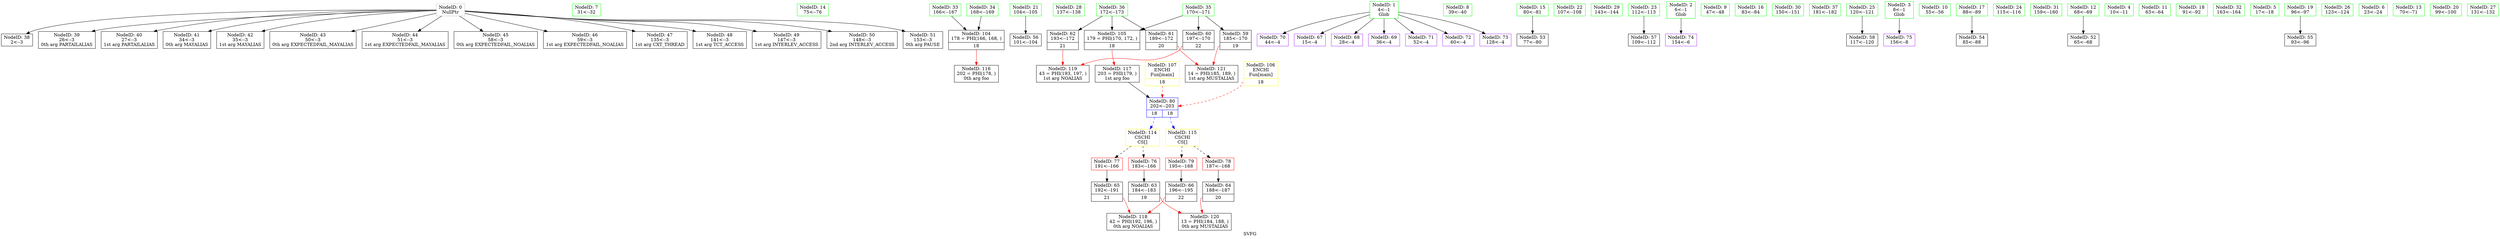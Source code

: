 digraph "SVFG" {
	label="SVFG";

	Node0x7fab3ae005f0 [shape=record,color=grey,label="{NodeID: 0\nNullPtr}"];
	Node0x7fab3ae005f0 -> Node0x7fab3ae01a00[style=solid];
	Node0x7fab3ae005f0 -> Node0x7fab3ae01a50[style=solid];
	Node0x7fab3ae005f0 -> Node0x7fab3ae01aa0[style=solid];
	Node0x7fab3ae005f0 -> Node0x7fab3ae01af0[style=solid];
	Node0x7fab3ae005f0 -> Node0x7fab3ae01b40[style=solid];
	Node0x7fab3ae005f0 -> Node0x7fab3ae01b90[style=solid];
	Node0x7fab3ae005f0 -> Node0x7fab3ae01be0[style=solid];
	Node0x7fab3ae005f0 -> Node0x7fab3ae01c30[style=solid];
	Node0x7fab3ae005f0 -> Node0x7fab3ae01c80[style=solid];
	Node0x7fab3ae005f0 -> Node0x7fab3ae01cd0[style=solid];
	Node0x7fab3ae005f0 -> Node0x7fab3ae01d20[style=solid];
	Node0x7fab3ae005f0 -> Node0x7fab3ae01d70[style=solid];
	Node0x7fab3ae005f0 -> Node0x7fab3ae01dc0[style=solid];
	Node0x7fab3ae005f0 -> Node0x7fab3ae01e10[style=solid];
	Node0x7fab3ae01050 [shape=record,color=green,label="{NodeID: 7\n31\<--32\n}"];
	Node0x7fab3ae01280 [shape=record,color=green,label="{NodeID: 14\n75\<--76\n}"];
	Node0x7fab3ae035d0 [shape=record,color=black,label="{NodeID: 104\n178 = PHI(166, 168, )\n|{<s0>18}}"];
	Node0x7fab3ae035d0:s0 -> Node0x7fab3af0a8a0[style=solid,color=red];
	Node0x7fab3ae014b0 [shape=record,color=green,label="{NodeID: 21\n104\<--105\n}"];
	Node0x7fab3ae014b0 -> Node0x7fab3ae01fa0[style=solid];
	Node0x7fab3ae016e0 [shape=record,color=green,label="{NodeID: 28\n137\<--138\n}"];
	Node0x7fab3af0ac00 [shape=record,color=black,label="{NodeID: 118\n42 = PHI(192, 196, )\n0th arg NOALIAS }"];
	Node0x7fab3ae01910 [shape=record,color=green,label="{NodeID: 35\n170\<--171\n}"];
	Node0x7fab3ae01910 -> Node0x7fab3ae02090[style=solid];
	Node0x7fab3ae01910 -> Node0x7fab3ae020e0[style=solid];
	Node0x7fab3ae01910 -> Node0x7fab3ae03660[style=solid];
	Node0x7fab3ae01b40 [shape=record,color=black,label="{NodeID: 42\n35\<--3\n1st arg MAYALIAS }"];
	Node0x7fab3ae01d70 [shape=record,color=black,label="{NodeID: 49\n147\<--3\n1st arg INTERLEV_ACCESS }"];
	Node0x7fab3ae01fa0 [shape=record,color=black,label="{NodeID: 56\n101\<--104\n}"];
	Node0x7fab3ae021d0 [shape=record,color=black,label="{NodeID: 63\n184\<--183\n|{<s0>19}}"];
	Node0x7fab3ae021d0:s0 -> Node0x7fab3af0afa0[style=solid,color=red];
	Node0x7fab3ae02400 [shape=record,color=purple,label="{NodeID: 70\n44\<--4\n}"];
	Node0x7fab3ae02630 [shape=record,color=red,label="{NodeID: 77\n191\<--166\n}"];
	Node0x7fab3ae02630 -> Node0x7fab3ae02270[style=solid];
	Node0x7fab3ae00e70 [shape=record,color=green,label="{NodeID: 1\n4\<--1\nGlob }"];
	Node0x7fab3ae00e70 -> Node0x7fab3ae02310[style=solid];
	Node0x7fab3ae00e70 -> Node0x7fab3ae02360[style=solid];
	Node0x7fab3ae00e70 -> Node0x7fab3ae023b0[style=solid];
	Node0x7fab3ae00e70 -> Node0x7fab3ae02400[style=solid];
	Node0x7fab3ae00e70 -> Node0x7fab3ae02450[style=solid];
	Node0x7fab3ae00e70 -> Node0x7fab3ae024a0[style=solid];
	Node0x7fab3ae00e70 -> Node0x7fab3ae024f0[style=solid];
	Node0x7fab3ae010a0 [shape=record,color=green,label="{NodeID: 8\n39\<--40\n}"];
	Node0x7fab3ae012d0 [shape=record,color=green,label="{NodeID: 15\n80\<--81\n}"];
	Node0x7fab3ae012d0 -> Node0x7fab3ae01eb0[style=solid];
	Node0x7fab3ae03660 [shape=record,color=black,label="{NodeID: 105\n179 = PHI(170, 172, )\n|{<s0>18}}"];
	Node0x7fab3ae03660:s0 -> Node0x7fab3af0aa40[style=solid,color=red];
	Node0x7fab3ae01500 [shape=record,color=green,label="{NodeID: 22\n107\<--108\n}"];
	Node0x7fab3ae01730 [shape=record,color=green,label="{NodeID: 29\n143\<--144\n}"];
	Node0x7fab3af0add0 [shape=record,color=black,label="{NodeID: 119\n43 = PHI(193, 197, )\n1st arg NOALIAS }"];
	Node0x7fab3ae01960 [shape=record,color=green,label="{NodeID: 36\n172\<--173\n}"];
	Node0x7fab3ae01960 -> Node0x7fab3ae02130[style=solid];
	Node0x7fab3ae01960 -> Node0x7fab3ae02180[style=solid];
	Node0x7fab3ae01960 -> Node0x7fab3ae03660[style=solid];
	Node0x7fab3ae01b90 [shape=record,color=black,label="{NodeID: 43\n50\<--3\n0th arg EXPECTEDFAIL_MAYALIAS }"];
	Node0x7fab3ae01dc0 [shape=record,color=black,label="{NodeID: 50\n148\<--3\n2nd arg INTERLEV_ACCESS }"];
	Node0x7fab3ae01ff0 [shape=record,color=black,label="{NodeID: 57\n109\<--112\n}"];
	Node0x7fab3ae02220 [shape=record,color=black,label="{NodeID: 64\n188\<--187\n|{<s0>20}}"];
	Node0x7fab3ae02220:s0 -> Node0x7fab3af0afa0[style=solid,color=red];
	Node0x7fab3ae02450 [shape=record,color=purple,label="{NodeID: 71\n52\<--4\n}"];
	Node0x7fab3ae02680 [shape=record,color=red,label="{NodeID: 78\n187\<--168\n}"];
	Node0x7fab3ae02680 -> Node0x7fab3ae02220[style=solid];
	Node0x7fab3ae00ec0 [shape=record,color=green,label="{NodeID: 2\n6\<--1\nGlob }"];
	Node0x7fab3ae00ec0 -> Node0x7fab3ae02540[style=solid];
	Node0x7fab3ae010f0 [shape=record,color=green,label="{NodeID: 9\n47\<--48\n}"];
	Node0x7fab3ae01320 [shape=record,color=green,label="{NodeID: 16\n83\<--84\n}"];
	Node0x7fab3ae036f0 [shape=record,color=yellow,style=double,label="{NodeID: 106\nENCHI\nFun[main]|{<s0>18}}"];
	Node0x7fab3ae036f0:s0 -> Node0x7fab3ae02720[style=dashed,color=red];
	Node0x7fab3ae01550 [shape=record,color=green,label="{NodeID: 23\n112\<--113\n}"];
	Node0x7fab3ae01550 -> Node0x7fab3ae01ff0[style=solid];
	Node0x7fab3ae01780 [shape=record,color=green,label="{NodeID: 30\n150\<--151\n}"];
	Node0x7fab3af0afa0 [shape=record,color=black,label="{NodeID: 120\n13 = PHI(184, 188, )\n0th arg MUSTALIAS }"];
	Node0x7fab3ae019b0 [shape=record,color=green,label="{NodeID: 37\n181\<--182\n}"];
	Node0x7fab3ae01be0 [shape=record,color=black,label="{NodeID: 44\n51\<--3\n1st arg EXPECTEDFAIL_MAYALIAS }"];
	Node0x7fab3ae01e10 [shape=record,color=black,label="{NodeID: 51\n153\<--3\n0th arg PAUSE }"];
	Node0x7fab3ae02040 [shape=record,color=black,label="{NodeID: 58\n117\<--120\n}"];
	Node0x7fab3ae02270 [shape=record,color=black,label="{NodeID: 65\n192\<--191\n|{<s0>21}}"];
	Node0x7fab3ae02270:s0 -> Node0x7fab3af0ac00[style=solid,color=red];
	Node0x7fab3ae024a0 [shape=record,color=purple,label="{NodeID: 72\n60\<--4\n}"];
	Node0x7fab3ae026d0 [shape=record,color=red,label="{NodeID: 79\n195\<--168\n}"];
	Node0x7fab3ae026d0 -> Node0x7fab3ae022c0[style=solid];
	Node0x7fab3ae00f10 [shape=record,color=green,label="{NodeID: 3\n8\<--1\nGlob }"];
	Node0x7fab3ae00f10 -> Node0x7fab3ae02590[style=solid];
	Node0x7fab3ae01140 [shape=record,color=green,label="{NodeID: 10\n55\<--56\n}"];
	Node0x7fab3ae01370 [shape=record,color=green,label="{NodeID: 17\n88\<--89\n}"];
	Node0x7fab3ae01370 -> Node0x7fab3ae01f00[style=solid];
	Node0x7fab3ae03760 [shape=record,color=yellow,style=double,label="{NodeID: 107\nENCHI\nFun[main]|{<s0>18}}"];
	Node0x7fab3ae03760:s0 -> Node0x7fab3ae02720[style=dashed,color=red];
	Node0x7fab3ae015a0 [shape=record,color=green,label="{NodeID: 24\n115\<--116\n}"];
	Node0x7fab3ae03cf0 [shape=record,color=yellow,style=double,label="{NodeID: 114\nCSCHI\nCS[]}"];
	Node0x7fab3ae03cf0 -> Node0x7fab3ae025e0[style=dashed];
	Node0x7fab3ae03cf0 -> Node0x7fab3ae02630[style=dashed];
	Node0x7fab3ae017d0 [shape=record,color=green,label="{NodeID: 31\n159\<--160\n}"];
	Node0x7fab3af0b170 [shape=record,color=black,label="{NodeID: 121\n14 = PHI(185, 189, )\n1st arg MUSTALIAS }"];
	Node0x7fab3ae01a00 [shape=record,color=black,label="{NodeID: 38\n2\<--3\n}"];
	Node0x7fab3ae01c30 [shape=record,color=black,label="{NodeID: 45\n58\<--3\n0th arg EXPECTEDFAIL_NOALIAS }"];
	Node0x7fab3ae01e60 [shape=record,color=black,label="{NodeID: 52\n65\<--68\n}"];
	Node0x7fab3ae02090 [shape=record,color=black,label="{NodeID: 59\n185\<--170\n|{<s0>19}}"];
	Node0x7fab3ae02090:s0 -> Node0x7fab3af0b170[style=solid,color=red];
	Node0x7fab3ae022c0 [shape=record,color=black,label="{NodeID: 66\n196\<--195\n|{<s0>22}}"];
	Node0x7fab3ae022c0:s0 -> Node0x7fab3af0ac00[style=solid,color=red];
	Node0x7fab3ae024f0 [shape=record,color=purple,label="{NodeID: 73\n128\<--4\n}"];
	Node0x7fab3ae02720 [shape=record,color=blue,label="{NodeID: 80\n202\<--203\n|{<s0>18|<s1>18}}"];
	Node0x7fab3ae02720:s0 -> Node0x7fab3ae03cf0[style=dashed,color=blue];
	Node0x7fab3ae02720:s1 -> Node0x7fab3ae03e20[style=dashed,color=blue];
	Node0x7fab3ae00f60 [shape=record,color=green,label="{NodeID: 4\n10\<--11\n}"];
	Node0x7fab3ae01190 [shape=record,color=green,label="{NodeID: 11\n63\<--64\n}"];
	Node0x7fab3ae013c0 [shape=record,color=green,label="{NodeID: 18\n91\<--92\n}"];
	Node0x7fab3ae015f0 [shape=record,color=green,label="{NodeID: 25\n120\<--121\n}"];
	Node0x7fab3ae015f0 -> Node0x7fab3ae02040[style=solid];
	Node0x7fab3ae03e20 [shape=record,color=yellow,style=double,label="{NodeID: 115\nCSCHI\nCS[]}"];
	Node0x7fab3ae03e20 -> Node0x7fab3ae02680[style=dashed];
	Node0x7fab3ae03e20 -> Node0x7fab3ae026d0[style=dashed];
	Node0x7fab3ae01820 [shape=record,color=green,label="{NodeID: 32\n163\<--164\n}"];
	Node0x7fab3ae01a50 [shape=record,color=black,label="{NodeID: 39\n26\<--3\n0th arg PARTAILALIAS }"];
	Node0x7fab3ae01c80 [shape=record,color=black,label="{NodeID: 46\n59\<--3\n1st arg EXPECTEDFAIL_NOALIAS }"];
	Node0x7fab3ae01eb0 [shape=record,color=black,label="{NodeID: 53\n77\<--80\n}"];
	Node0x7fab3ae020e0 [shape=record,color=black,label="{NodeID: 60\n197\<--170\n|{<s0>22}}"];
	Node0x7fab3ae020e0:s0 -> Node0x7fab3af0add0[style=solid,color=red];
	Node0x7fab3ae02310 [shape=record,color=purple,label="{NodeID: 67\n15\<--4\n}"];
	Node0x7fab3ae02540 [shape=record,color=purple,label="{NodeID: 74\n154\<--6\n}"];
	Node0x7fab3ae00fb0 [shape=record,color=green,label="{NodeID: 5\n17\<--18\n}"];
	Node0x7fab3ae011e0 [shape=record,color=green,label="{NodeID: 12\n68\<--69\n}"];
	Node0x7fab3ae011e0 -> Node0x7fab3ae01e60[style=solid];
	Node0x7fab3ae01410 [shape=record,color=green,label="{NodeID: 19\n96\<--97\n}"];
	Node0x7fab3ae01410 -> Node0x7fab3ae01f50[style=solid];
	Node0x7fab3ae01640 [shape=record,color=green,label="{NodeID: 26\n123\<--124\n}"];
	Node0x7fab3af0a8a0 [shape=record,color=black,label="{NodeID: 116\n202 = PHI(178, )\n0th arg foo }"];
	Node0x7fab3ae01870 [shape=record,color=green,label="{NodeID: 33\n166\<--167\n}"];
	Node0x7fab3ae01870 -> Node0x7fab3ae035d0[style=solid];
	Node0x7fab3ae01aa0 [shape=record,color=black,label="{NodeID: 40\n27\<--3\n1st arg PARTAILALIAS }"];
	Node0x7fab3ae01cd0 [shape=record,color=black,label="{NodeID: 47\n135\<--3\n1st arg CXT_THREAD }"];
	Node0x7fab3ae01f00 [shape=record,color=black,label="{NodeID: 54\n85\<--88\n}"];
	Node0x7fab3ae02130 [shape=record,color=black,label="{NodeID: 61\n189\<--172\n|{<s0>20}}"];
	Node0x7fab3ae02130:s0 -> Node0x7fab3af0b170[style=solid,color=red];
	Node0x7fab3ae02360 [shape=record,color=purple,label="{NodeID: 68\n28\<--4\n}"];
	Node0x7fab3ae02590 [shape=record,color=purple,label="{NodeID: 75\n156\<--8\n}"];
	Node0x7fab3ae01000 [shape=record,color=green,label="{NodeID: 6\n23\<--24\n}"];
	Node0x7fab3ae01230 [shape=record,color=green,label="{NodeID: 13\n70\<--71\n}"];
	Node0x7fab3ae01460 [shape=record,color=green,label="{NodeID: 20\n99\<--100\n}"];
	Node0x7fab3ae01690 [shape=record,color=green,label="{NodeID: 27\n131\<--132\n}"];
	Node0x7fab3af0aa40 [shape=record,color=black,label="{NodeID: 117\n203 = PHI(179, )\n1st arg foo }"];
	Node0x7fab3af0aa40 -> Node0x7fab3ae02720[style=solid];
	Node0x7fab3ae018c0 [shape=record,color=green,label="{NodeID: 34\n168\<--169\n}"];
	Node0x7fab3ae018c0 -> Node0x7fab3ae035d0[style=solid];
	Node0x7fab3ae01af0 [shape=record,color=black,label="{NodeID: 41\n34\<--3\n0th arg MAYALIAS }"];
	Node0x7fab3ae01d20 [shape=record,color=black,label="{NodeID: 48\n141\<--3\n1st arg TCT_ACCESS }"];
	Node0x7fab3ae01f50 [shape=record,color=black,label="{NodeID: 55\n93\<--96\n}"];
	Node0x7fab3ae02180 [shape=record,color=black,label="{NodeID: 62\n193\<--172\n|{<s0>21}}"];
	Node0x7fab3ae02180:s0 -> Node0x7fab3af0add0[style=solid,color=red];
	Node0x7fab3ae023b0 [shape=record,color=purple,label="{NodeID: 69\n36\<--4\n}"];
	Node0x7fab3ae025e0 [shape=record,color=red,label="{NodeID: 76\n183\<--166\n}"];
	Node0x7fab3ae025e0 -> Node0x7fab3ae021d0[style=solid];
}
